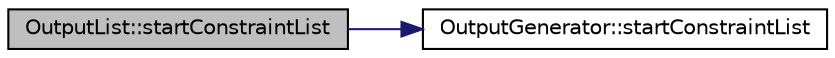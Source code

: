 digraph "OutputList::startConstraintList"
{
 // LATEX_PDF_SIZE
  edge [fontname="Helvetica",fontsize="10",labelfontname="Helvetica",labelfontsize="10"];
  node [fontname="Helvetica",fontsize="10",shape=record];
  rankdir="LR";
  Node1 [label="OutputList::startConstraintList",height=0.2,width=0.4,color="black", fillcolor="grey75", style="filled", fontcolor="black",tooltip=" "];
  Node1 -> Node2 [color="midnightblue",fontsize="10",style="solid",fontname="Helvetica"];
  Node2 [label="OutputGenerator::startConstraintList",height=0.2,width=0.4,color="black", fillcolor="white", style="filled",URL="$classOutputGenerator.html#a97d88dd22552f36e6ebb2c970db79c8f",tooltip=" "];
}
